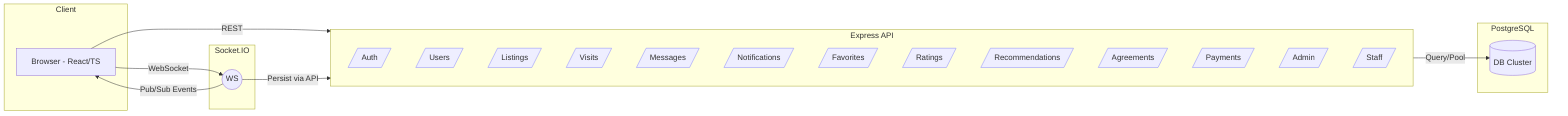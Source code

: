 flowchart LR
  subgraph Client
    A[Browser - React/TS]
  end

  subgraph Backend[Express API]
    B1[/Auth/]:::api
    B2[/Users/]:::api
    B3[/Listings/]:::api
    B4[/Visits/]:::api
    B5[/Messages/]:::api
    B6[/Notifications/]:::api
    B7[/Favorites/]:::api
    B8[/Ratings/]:::api
    B9[/Recommendations/]:::api
    B10[/Agreements/]:::api
    B11[/Payments/]:::api
    B12[/Admin/]:::api
    B13[/Staff/]:::api
  end

  subgraph Realtime[Socket.IO]
    S1((WS))
  end

  subgraph Data[PostgreSQL]
    D[(DB Cluster)]
  end

  A -- REST --> Backend
  A -- WebSocket --> S1
  Backend -- Query/Pool --> D
  S1 -- Pub/Sub Events --> A
  S1 -- Persist via API --> Backend

  classDef api fill:#eef,stroke:#88f
